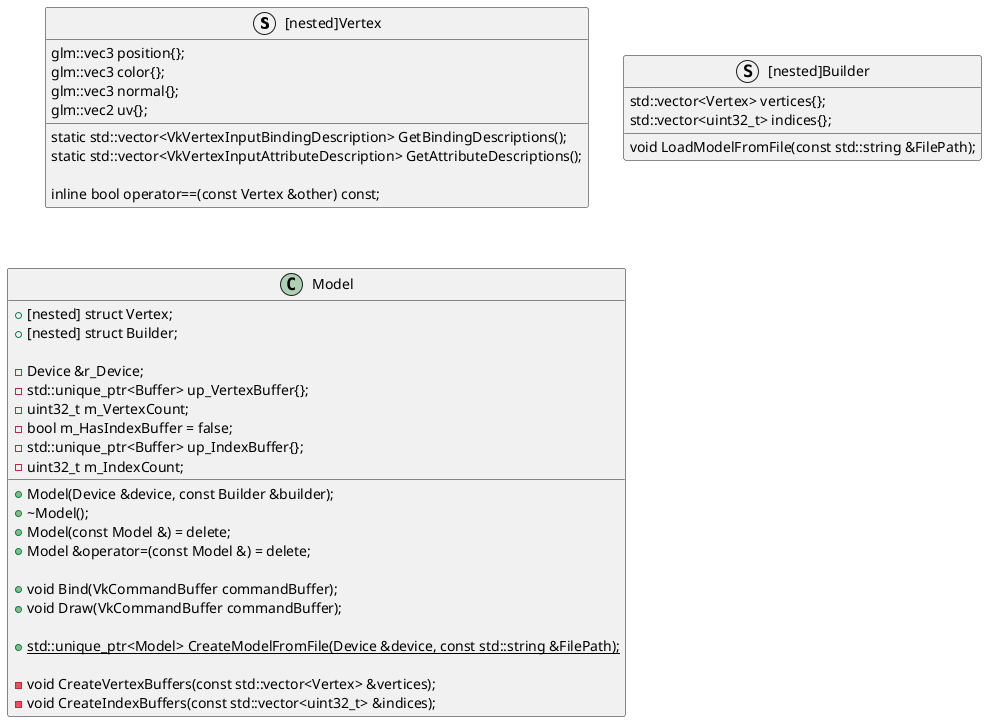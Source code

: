 @startuml
struct [nested]Vertex
{
    glm::vec3 position{};
    glm::vec3 color{};
    glm::vec3 normal{};
    glm::vec2 uv{};

    static std::vector<VkVertexInputBindingDescription> GetBindingDescriptions();
    static std::vector<VkVertexInputAttributeDescription> GetAttributeDescriptions();

    inline bool operator==(const Vertex &other) const;
}

struct [nested]Builder
{
    std::vector<Vertex> vertices{};
    std::vector<uint32_t> indices{};

    void LoadModelFromFile(const std::string &FilePath);

}

class Model
{
    + Model(Device &device, const Builder &builder);
    + \~Model();
    + Model(const Model &) = delete;
    + Model &operator=(const Model &) = delete;

    + void Bind(VkCommandBuffer commandBuffer);
    + void Draw(VkCommandBuffer commandBuffer);

    + {static} std::unique_ptr<Model> CreateModelFromFile(Device &device, const std::string &FilePath);

    - void CreateVertexBuffers(const std::vector<Vertex> &vertices);
    - void CreateIndexBuffers(const std::vector<uint32_t> &indices);

    + [nested] struct Vertex;
    + [nested] struct Builder;

    - Device &r_Device;
    - std::unique_ptr<Buffer> up_VertexBuffer{};
    - uint32_t m_VertexCount;
    - bool m_HasIndexBuffer = false;
    - std::unique_ptr<Buffer> up_IndexBuffer{};
    - uint32_t m_IndexCount;
}
@enduml